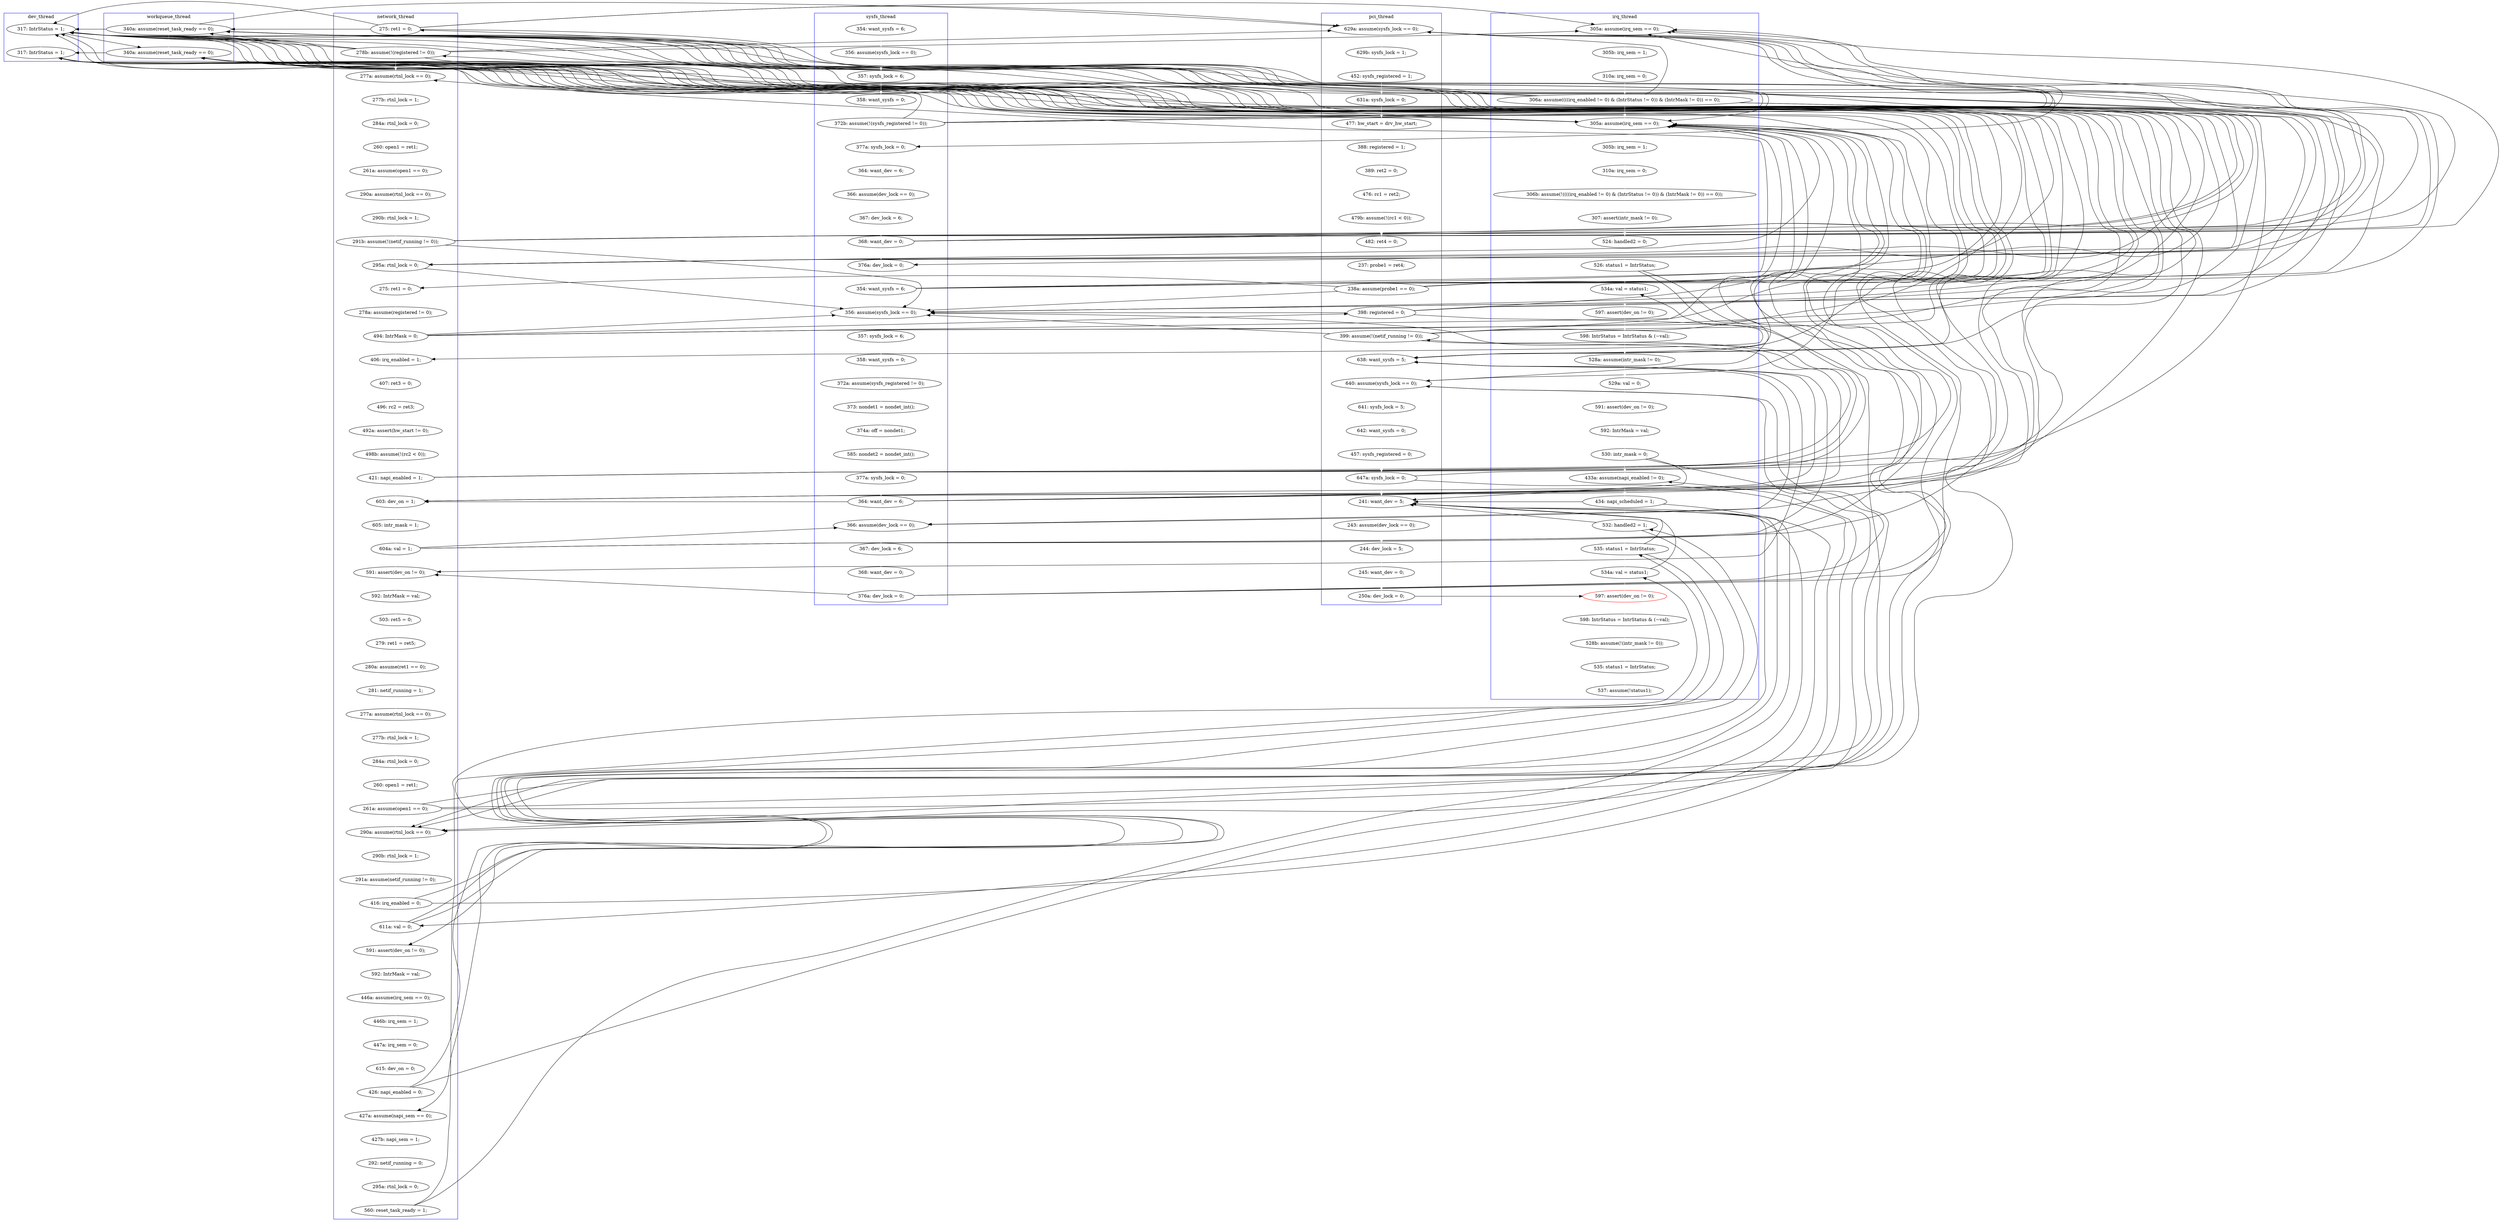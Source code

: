 digraph Counterexample {
	204 -> 205 [color = white, style = solid]
	183 -> 202 [color = black, style = solid, constraint = false]
	116 -> 124 [color = black, style = solid, constraint = false]
	142 -> 143 [color = white, style = solid]
	145 -> 147 [color = white, style = solid]
	213 -> 214 [color = white, style = solid]
	261 -> 300 [color = black, style = solid, constraint = false]
	303 -> 304 [color = white, style = solid]
	263 -> 264 [color = white, style = solid]
	269 -> 270 [color = white, style = solid]
	112 -> 113 [color = white, style = solid]
	152 -> 155 [color = black, style = solid, constraint = false]
	87 -> 174 [color = black, style = solid, constraint = false]
	201 -> 203 [color = black, style = solid, constraint = false]
	113 -> 116 [color = white, style = solid]
	155 -> 179 [color = black, style = solid, constraint = false]
	136 -> 159 [color = black, style = solid, constraint = false]
	284 -> 285 [color = white, style = solid]
	57 -> 159 [color = white, style = solid]
	170 -> 171 [color = white, style = solid]
	43 -> 74 [color = black, style = solid, constraint = false]
	65 -> 68 [color = white, style = solid]
	178 -> 180 [color = black, style = solid, constraint = false]
	52 -> 84 [color = black, style = solid, constraint = false]
	45 -> 92 [color = black, style = solid, constraint = false]
	99 -> 101 [color = white, style = solid]
	47 -> 48 [color = white, style = solid]
	73 -> 159 [color = black, style = solid, constraint = false]
	141 -> 142 [color = white, style = solid]
	53 -> 57 [color = white, style = solid]
	232 -> 234 [color = white, style = solid]
	51 -> 74 [color = black, style = solid, constraint = false]
	183 -> 216 [color = black, style = solid, constraint = false]
	250 -> 256 [color = black, style = solid, constraint = false]
	168 -> 170 [color = white, style = solid]
	135 -> 174 [color = black, style = solid, constraint = false]
	183 -> 203 [color = black, style = solid, constraint = false]
	257 -> 259 [color = black, style = solid, constraint = false]
	321 -> 323 [color = white, style = solid]
	171 -> 176 [color = black, style = solid, constraint = false]
	177 -> 178 [color = white, style = solid]
	161 -> 163 [color = white, style = solid]
	147 -> 150 [color = white, style = solid]
	150 -> 174 [color = black, style = solid, constraint = false]
	135 -> 203 [color = black, style = solid, constraint = false]
	136 -> 174 [color = black, style = solid, constraint = false]
	290 -> 300 [color = black, style = solid, constraint = false]
	224 -> 225 [color = black, style = solid, constraint = false]
	87 -> 92 [color = black, style = solid, constraint = false]
	268 -> 269 [color = white, style = solid]
	201 -> 216 [color = black, style = solid, constraint = false]
	74 -> 75 [color = white, style = solid]
	135 -> 136 [color = black, style = solid, constraint = false]
	73 -> 92 [color = black, style = solid, constraint = false]
	39 -> 40 [color = white, style = solid]
	59 -> 61 [color = white, style = solid]
	257 -> 261 [color = white, style = solid]
	52 -> 92 [color = black, style = solid, constraint = false]
	193 -> 194 [color = white, style = solid]
	179 -> 180 [color = black, style = solid, constraint = false]
	136 -> 141 [color = black, style = solid, constraint = false]
	301 -> 302 [color = white, style = solid]
	78 -> 87 [color = black, style = solid, constraint = false]
	296 -> 312 [color = white, style = solid]
	273 -> 277 [color = white, style = solid]
	302 -> 303 [color = white, style = solid]
	179 -> 216 [color = white, style = solid]
	171 -> 203 [color = black, style = solid, constraint = false]
	155 -> 176 [color = black, style = solid, constraint = false]
	278 -> 296 [color = white, style = solid]
	174 -> 176 [color = black, style = solid, constraint = false]
	277 -> 300 [color = black, style = solid, constraint = false]
	155 -> 159 [color = black, style = solid, constraint = false]
	312 -> 314 [color = white, style = solid]
	250 -> 259 [color = white, style = solid]
	75 -> 76 [color = white, style = solid]
	116 -> 174 [color = black, style = solid, constraint = false]
	261 -> 278 [color = white, style = solid]
	300 -> 301 [color = white, style = solid]
	78 -> 203 [color = white, style = solid]
	155 -> 202 [color = white, style = solid]
	179 -> 203 [color = black, style = solid, constraint = false]
	208 -> 213 [color = white, style = solid]
	195 -> 196 [color = white, style = solid]
	57 -> 84 [color = black, style = solid, constraint = false]
	136 -> 155 [color = black, style = solid, constraint = false]
	205 -> 207 [color = white, style = solid]
	51 -> 92 [color = black, style = solid, constraint = false]
	43 -> 47 [color = white, style = solid]
	171 -> 179 [color = black, style = solid, constraint = false]
	101 -> 106 [color = white, style = solid]
	243 -> 245 [color = white, style = solid]
	152 -> 176 [color = black, style = solid, constraint = false]
	259 -> 263 [color = white, style = solid]
	130 -> 135 [color = white, style = solid]
	277 -> 278 [color = black, style = solid, constraint = false]
	225 -> 227 [color = white, style = solid]
	237 -> 256 [color = white, style = solid]
	176 -> 177 [color = white, style = solid]
	45 -> 52 [color = white, style = solid]
	136 -> 203 [color = black, style = solid, constraint = false]
	61 -> 62 [color = white, style = solid]
	73 -> 84 [color = black, style = solid, constraint = false]
	45 -> 84 [color = black, style = solid, constraint = false]
	189 -> 190 [color = white, style = solid]
	186 -> 189 [color = white, style = solid]
	57 -> 155 [color = black, style = solid, constraint = false]
	185 -> 186 [color = white, style = solid]
	182 -> 183 [color = white, style = solid]
	304 -> 312 [color = black, style = solid, constraint = false]
	45 -> 47 [color = black, style = solid, constraint = false]
	87 -> 124 [color = white, style = solid]
	43 -> 92 [color = black, style = solid, constraint = false]
	51 -> 84 [color = black, style = solid, constraint = false]
	136 -> 152 [color = white, style = solid]
	278 -> 300 [color = black, style = solid, constraint = false]
	45 -> 74 [color = black, style = solid, constraint = false]
	92 -> 93 [color = white, style = solid]
	278 -> 280 [color = black, style = solid, constraint = false]
	203 -> 204 [color = white, style = solid]
	73 -> 155 [color = black, style = solid, constraint = false]
	87 -> 159 [color = black, style = solid, constraint = false]
	214 -> 216 [color = black, style = solid, constraint = false]
	224 -> 242 [color = black, style = solid, constraint = false]
	51 -> 53 [color = white, style = solid]
	43 -> 155 [color = black, style = solid, constraint = false]
	73 -> 74 [color = black, style = solid, constraint = false]
	218 -> 222 [color = white, style = solid]
	152 -> 159 [color = black, style = solid, constraint = false]
	68 -> 69 [color = white, style = solid]
	78 -> 92 [color = black, style = solid, constraint = false]
	52 -> 74 [color = black, style = solid, constraint = false]
	216 -> 217 [color = white, style = solid]
	285 -> 290 [color = white, style = solid]
	197 -> 198 [color = white, style = solid]
	150 -> 152 [color = black, style = solid, constraint = false]
	51 -> 52 [color = black, style = solid, constraint = false]
	108 -> 111 [color = white, style = solid]
	257 -> 300 [color = black, style = solid, constraint = false]
	178 -> 185 [color = white, style = solid]
	171 -> 180 [color = white, style = solid]
	152 -> 179 [color = white, style = solid]
	314 -> 317 [color = white, style = solid]
	198 -> 201 [color = white, style = solid]
	190 -> 193 [color = white, style = solid]
	45 -> 155 [color = black, style = solid, constraint = false]
	152 -> 203 [color = black, style = solid, constraint = false]
	78 -> 84 [color = black, style = solid, constraint = false]
	174 -> 202 [color = black, style = solid, constraint = false]
	231 -> 232 [color = white, style = solid]
	155 -> 203 [color = black, style = solid, constraint = false]
	296 -> 300 [color = black, style = solid, constraint = false]
	228 -> 231 [color = white, style = solid]
	73 -> 87 [color = white, style = solid]
	217 -> 218 [color = white, style = solid]
	84 -> 159 [color = black, style = solid, constraint = false]
	124 -> 130 [color = white, style = solid]
	84 -> 87 [color = black, style = solid, constraint = false]
	116 -> 136 [color = white, style = solid]
	256 -> 257 [color = white, style = solid]
	261 -> 263 [color = black, style = solid, constraint = false]
	116 -> 155 [color = black, style = solid, constraint = false]
	57 -> 92 [color = black, style = solid, constraint = false]
	290 -> 296 [color = black, style = solid, constraint = false]
	259 -> 300 [color = black, style = solid, constraint = false]
	150 -> 203 [color = black, style = solid, constraint = false]
	87 -> 203 [color = black, style = solid, constraint = false]
	165 -> 168 [color = white, style = solid]
	107 -> 108 [color = white, style = solid]
	207 -> 208 [color = white, style = solid]
	69 -> 73 [color = white, style = solid]
	52 -> 155 [color = black, style = solid, constraint = false]
	179 -> 185 [color = black, style = solid, constraint = false]
	150 -> 155 [color = black, style = solid, constraint = false]
	174 -> 180 [color = black, style = solid, constraint = false]
	245 -> 250 [color = white, style = solid]
	76 -> 78 [color = white, style = solid]
	201 -> 202 [color = black, style = solid, constraint = false]
	58 -> 59 [color = white, style = solid]
	201 -> 242 [color = white, style = solid]
	214 -> 225 [color = white, style = solid]
	48 -> 49 [color = white, style = solid]
	57 -> 58 [color = black, style = solid, constraint = false]
	178 -> 179 [color = black, style = solid, constraint = false]
	242 -> 243 [color = white, style = solid]
	163 -> 164 [color = white, style = solid]
	52 -> 53 [color = black, style = solid, constraint = false]
	214 -> 242 [color = black, style = solid, constraint = false]
	235 -> 237 [color = white, style = solid]
	277 -> 280 [color = white, style = solid]
	40 -> 41 [color = white, style = solid]
	78 -> 155 [color = black, style = solid, constraint = false]
	43 -> 84 [color = black, style = solid, constraint = false]
	180 -> 181 [color = white, style = solid]
	57 -> 74 [color = black, style = solid, constraint = false]
	111 -> 112 [color = white, style = solid]
	87 -> 155 [color = black, style = solid, constraint = false]
	38 -> 39 [color = white, style = solid]
	97 -> 99 [color = white, style = solid]
	160 -> 161 [color = white, style = solid]
	159 -> 160 [color = white, style = solid]
	52 -> 58 [color = white, style = solid]
	84 -> 174 [color = white, style = solid]
	222 -> 224 [color = white, style = solid]
	50 -> 51 [color = white, style = solid]
	280 -> 281 [color = white, style = solid]
	106 -> 107 [color = white, style = solid]
	250 -> 300 [color = black, style = solid, constraint = false]
	237 -> 300 [color = black, style = solid, constraint = false]
	135 -> 141 [color = white, style = solid]
	62 -> 65 [color = white, style = solid]
	143 -> 145 [color = white, style = solid]
	181 -> 182 [color = white, style = solid]
	259 -> 261 [color = black, style = solid, constraint = false]
	152 -> 174 [color = black, style = solid, constraint = false]
	317 -> 321 [color = white, style = solid]
	155 -> 174 [color = black, style = solid, constraint = false]
	150 -> 176 [color = white, style = solid]
	116 -> 203 [color = black, style = solid, constraint = false]
	135 -> 159 [color = black, style = solid, constraint = false]
	93 -> 97 [color = white, style = solid]
	224 -> 300 [color = white, style = solid]
	84 -> 92 [color = black, style = solid, constraint = false]
	41 -> 43 [color = white, style = solid]
	194 -> 195 [color = white, style = solid]
	183 -> 185 [color = black, style = solid, constraint = false]
	202 -> 242 [color = black, style = solid, constraint = false]
	84 -> 155 [color = black, style = solid, constraint = false]
	43 -> 45 [color = black, style = solid, constraint = false]
	179 -> 202 [color = black, style = solid, constraint = false]
	78 -> 159 [color = black, style = solid, constraint = false]
	196 -> 197 [color = white, style = solid]
	116 -> 159 [color = black, style = solid, constraint = false]
	281 -> 284 [color = white, style = solid]
	164 -> 165 [color = white, style = solid]
	135 -> 155 [color = black, style = solid, constraint = false]
	84 -> 203 [color = black, style = solid, constraint = false]
	234 -> 235 [color = white, style = solid]
	264 -> 268 [color = white, style = solid]
	174 -> 179 [color = black, style = solid, constraint = false]
	202 -> 203 [color = black, style = solid, constraint = false]
	51 -> 155 [color = black, style = solid, constraint = false]
	171 -> 174 [color = black, style = solid, constraint = false]
	237 -> 242 [color = black, style = solid, constraint = false]
	174 -> 203 [color = black, style = solid, constraint = false]
	150 -> 159 [color = black, style = solid, constraint = false]
	270 -> 273 [color = white, style = solid]
	171 -> 202 [color = black, style = solid, constraint = false]
	227 -> 228 [color = white, style = solid]
	178 -> 202 [color = black, style = solid, constraint = false]
	49 -> 50 [color = white, style = solid]
	178 -> 203 [color = black, style = solid, constraint = false]
	202 -> 216 [color = black, style = solid, constraint = false]
	subgraph cluster5 {
		label = workqueue_thread
		color = blue
		174  [label = "340a: assume(reset_task_ready == 0);"]
		84  [label = "340a: assume(reset_task_ready == 0);"]
	}
	subgraph cluster7 {
		label = dev_thread
		color = blue
		155  [label = "317: IntrStatus = 1;"]
		202  [label = "317: IntrStatus = 1;"]
	}
	subgraph cluster6 {
		label = sysfs_thread
		color = blue
		47  [label = "377a: sysfs_lock = 0;"]
		53  [label = "376a: dev_lock = 0;"]
		43  [label = "372b: assume(!(sysfs_registered != 0));"]
		161  [label = "358: want_sysfs = 0;"]
		57  [label = "354: want_sysfs = 6;"]
		163  [label = "372a: assume(sysfs_registered != 0);"]
		159  [label = "356: assume(sysfs_lock == 0);"]
		38  [label = "354: want_sysfs = 6;"]
		39  [label = "356: assume(sysfs_lock == 0);"]
		170  [label = "377a: sysfs_lock = 0;"]
		160  [label = "357: sysfs_lock = 6;"]
		164  [label = "373: nondet1 = nondet_int();"]
		49  [label = "366: assume(dev_lock == 0);"]
		182  [label = "368: want_dev = 0;"]
		171  [label = "364: want_dev = 6;"]
		40  [label = "357: sysfs_lock = 6;"]
		183  [label = "376a: dev_lock = 0;"]
		50  [label = "367: dev_lock = 6;"]
		41  [label = "358: want_sysfs = 0;"]
		51  [label = "368: want_dev = 0;"]
		180  [label = "366: assume(dev_lock == 0);"]
		48  [label = "364: want_dev = 6;"]
		165  [label = "374a: off = nondet1;"]
		168  [label = "585: nondet2 = nondet_int();"]
		181  [label = "367: dev_lock = 6;"]
	}
	subgraph cluster2 {
		label = network_thread
		color = blue
		242  [label = "290a: assume(rtnl_lock == 0);"]
		245  [label = "291a: assume(netif_running != 0);"]
		190  [label = "279: ret1 = ret5;"]
		178  [label = "604a: val = 1;"]
		130  [label = "278a: assume(registered != 0);"]
		197  [label = "284a: rtnl_lock = 0;"]
		193  [label = "280a: assume(ret1 == 0);"]
		189  [label = "503: ret5 = 0;"]
		243  [label = "290b: rtnl_lock = 1;"]
		264  [label = "592: IntrMask = val;"]
		177  [label = "605: intr_mask = 1;"]
		250  [label = "416: irq_enabled = 0;"]
		52  [label = "278b: assume(!(registered != 0));"]
		194  [label = "281: netif_running = 1;"]
		284  [label = "292: netif_running = 0;"]
		185  [label = "591: assert(dev_on != 0);"]
		150  [label = "421: napi_enabled = 1;"]
		269  [label = "446b: irq_sem = 1;"]
		65  [label = "261a: assume(open1 == 0);"]
		124  [label = "275: ret1 = 0;"]
		277  [label = "426: napi_enabled = 0;"]
		186  [label = "592: IntrMask = val;"]
		280  [label = "427a: assume(napi_sem == 0);"]
		68  [label = "290a: assume(rtnl_lock == 0);"]
		69  [label = "290b: rtnl_lock = 1;"]
		147  [label = "498b: assume(!(rc2 < 0));"]
		263  [label = "591: assert(dev_on != 0);"]
		270  [label = "447a: irq_sem = 0;"]
		61  [label = "284a: rtnl_lock = 0;"]
		201  [label = "261a: assume(open1 == 0);"]
		145  [label = "492a: assert(hw_start != 0);"]
		59  [label = "277b: rtnl_lock = 1;"]
		281  [label = "427b: napi_sem = 1;"]
		141  [label = "406: irq_enabled = 1;"]
		142  [label = "407: ret3 = 0;"]
		58  [label = "277a: assume(rtnl_lock == 0);"]
		143  [label = "496: rc2 = ret3;"]
		196  [label = "277b: rtnl_lock = 1;"]
		62  [label = "260: open1 = ret1;"]
		273  [label = "615: dev_on = 0;"]
		268  [label = "446a: assume(irq_sem == 0);"]
		176  [label = "603: dev_on = 1;"]
		87  [label = "295a: rtnl_lock = 0;"]
		73  [label = "291b: assume(!(netif_running != 0));"]
		290  [label = "560: reset_task_ready = 1;"]
		285  [label = "295a: rtnl_lock = 0;"]
		259  [label = "611a: val = 0;"]
		135  [label = "494: IntrMask = 0;"]
		195  [label = "277a: assume(rtnl_lock == 0);"]
		45  [label = "275: ret1 = 0;"]
		198  [label = "260: open1 = ret1;"]
	}
	subgraph cluster3 {
		label = irq_thread
		color = blue
		232  [label = "529a: val = 0;"]
		76  [label = "310a: irq_sem = 0;"]
		78  [label = "306a: assume((((irq_enabled != 0) & (IntrStatus != 0)) & (IntrMask != 0)) == 0);"]
		74  [label = "305a: assume(irq_sem == 0);"]
		75  [label = "305b: irq_sem = 1;"]
		227  [label = "597: assert(dev_on != 0);"]
		317  [label = "528b: assume(!(intr_mask != 0));"]
		314  [label = "598: IntrStatus = IntrStatus & (~val);"]
		321  [label = "535: status1 = IntrStatus;"]
		225  [label = "534a: val = status1;"]
		323  [label = "537: assume(!status1);"]
		214  [label = "526: status1 = IntrStatus;"]
		312  [label = "597: assert(dev_on != 0);", color = red]
		205  [label = "310a: irq_sem = 0;"]
		257  [label = "434: napi_scheduled = 1;"]
		213  [label = "524: handled2 = 0;"]
		278  [label = "535: status1 = IntrStatus;"]
		296  [label = "534a: val = status1;"]
		203  [label = "305a: assume(irq_sem == 0);"]
		207  [label = "306b: assume(!((((irq_enabled != 0) & (IntrStatus != 0)) & (IntrMask != 0)) == 0));"]
		237  [label = "530: intr_mask = 0;"]
		231  [label = "528a: assume(intr_mask != 0);"]
		235  [label = "592: IntrMask = val;"]
		261  [label = "532: handled2 = 1;"]
		256  [label = "433a: assume(napi_enabled != 0);"]
		234  [label = "591: assert(dev_on != 0);"]
		228  [label = "598: IntrStatus = IntrStatus & (~val);"]
		208  [label = "307: assert(intr_mask != 0);"]
		204  [label = "305b: irq_sem = 1;"]
	}
	subgraph cluster1 {
		label = pci_thread
		color = blue
		300  [label = "241: want_dev = 5;"]
		108  [label = "476: rc1 = ret2;"]
		222  [label = "457: sysfs_registered = 0;"]
		218  [label = "642: want_sysfs = 0;"]
		93  [label = "629b: sysfs_lock = 1;"]
		97  [label = "452: sysfs_registered = 1;"]
		179  [label = "638: want_sysfs = 5;"]
		152  [label = "399: assume(!(netif_running != 0));"]
		304  [label = "250a: dev_lock = 0;"]
		112  [label = "482: ret4 = 0;"]
		116  [label = "238a: assume(probe1 == 0);"]
		136  [label = "398: registered = 0;"]
		224  [label = "647a: sysfs_lock = 0;"]
		301  [label = "243: assume(dev_lock == 0);"]
		113  [label = "237: probe1 = ret4;"]
		92  [label = "629a: assume(sysfs_lock == 0);"]
		106  [label = "388: registered = 1;"]
		303  [label = "245: want_dev = 0;"]
		101  [label = "477: hw_start = drv_hw_start;"]
		302  [label = "244: dev_lock = 5;"]
		107  [label = "389: ret2 = 0;"]
		216  [label = "640: assume(sysfs_lock == 0);"]
		99  [label = "631a: sysfs_lock = 0;"]
		217  [label = "641: sysfs_lock = 5;"]
		111  [label = "479b: assume(!(rc1 < 0));"]
	}
}
